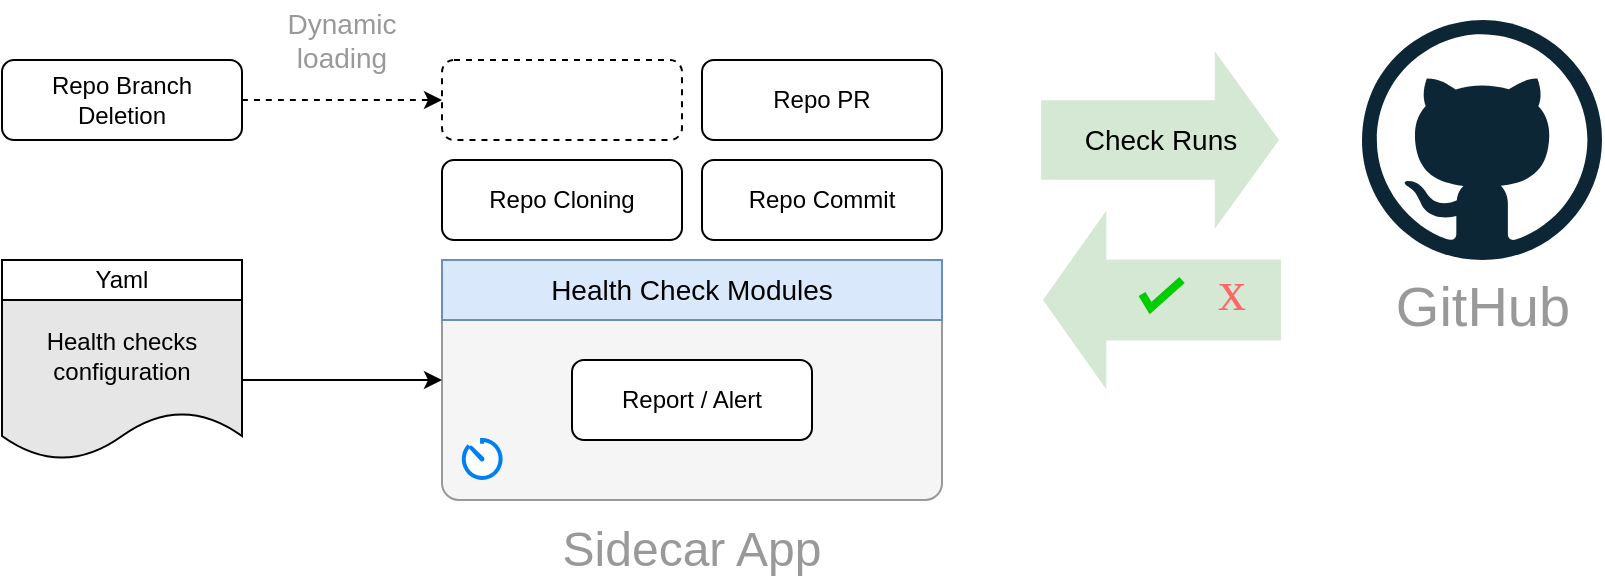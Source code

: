 <mxfile>
    <diagram id="qpWHc8t4BAuSYqwHl0R3" name="Page-1">
        <mxGraphModel dx="506" dy="441" grid="1" gridSize="10" guides="1" tooltips="1" connect="1" arrows="1" fold="1" page="1" pageScale="1" pageWidth="850" pageHeight="1100" math="0" shadow="0">
            <root>
                <mxCell id="0"/>
                <mxCell id="1" parent="0"/>
                <mxCell id="44" value="" style="shape=flexArrow;endArrow=classic;html=1;curved=1;endWidth=46;endSize=9.565;width=38.4;fillColor=#d5e8d4;strokeColor=none;labelBackgroundColor=none;strokeWidth=3;" edge="1" parent="1">
                    <mxGeometry width="50" height="50" relative="1" as="geometry">
                        <mxPoint x="681" y="300" as="sourcePoint"/>
                        <mxPoint x="559" y="300" as="targetPoint"/>
                        <mxPoint as="offset"/>
                        <Array as="points">
                            <mxPoint x="629" y="300"/>
                        </Array>
                    </mxGeometry>
                </mxCell>
                <mxCell id="6" value="" style="rounded=1;whiteSpace=wrap;html=1;fontSize=28;arcSize=7;strokeColor=#999999;fillColor=#f5f5f5;fontColor=#333333;" parent="1" vertex="1">
                    <mxGeometry x="260" y="280" width="250" height="120" as="geometry"/>
                </mxCell>
                <mxCell id="2" value="Repo Cloning" style="rounded=1;whiteSpace=wrap;html=1;" parent="1" vertex="1">
                    <mxGeometry x="260" y="230" width="120" height="40" as="geometry"/>
                </mxCell>
                <mxCell id="4" value="Repo Commit" style="rounded=1;whiteSpace=wrap;html=1;" parent="1" vertex="1">
                    <mxGeometry x="390" y="230" width="120" height="40" as="geometry"/>
                </mxCell>
                <mxCell id="8" value="GitHub" style="dashed=0;outlineConnect=0;html=1;align=center;labelPosition=center;verticalLabelPosition=bottom;verticalAlign=top;shape=mxgraph.weblogos.github;fontSize=28;fontColor=#999999;" parent="1" vertex="1">
                    <mxGeometry x="720" y="160" width="120" height="120" as="geometry"/>
                </mxCell>
                <mxCell id="14" value="Health Check Modules" style="text;html=1;strokeColor=#6c8ebf;fillColor=#dae8fc;align=center;verticalAlign=middle;whiteSpace=wrap;rounded=0;fontSize=14;rotation=0;" parent="1" vertex="1">
                    <mxGeometry x="260" y="280" width="250" height="30" as="geometry"/>
                </mxCell>
                <mxCell id="15" value="Sidecar App" style="text;html=1;strokeColor=none;fillColor=none;align=center;verticalAlign=middle;whiteSpace=wrap;rounded=0;fontSize=24;fontColor=#999999;" parent="1" vertex="1">
                    <mxGeometry x="260" y="410" width="250" height="30" as="geometry"/>
                </mxCell>
                <mxCell id="22" value="" style="html=1;verticalLabelPosition=bottom;align=center;labelBackgroundColor=#ffffff;verticalAlign=top;strokeWidth=2;strokeColor=#0080F0;shadow=0;dashed=0;shape=mxgraph.ios7.icons.gauge;" parent="1" vertex="1">
                    <mxGeometry x="270" y="370" width="20" height="20" as="geometry"/>
                </mxCell>
                <mxCell id="24" value="Report / Alert" style="rounded=1;whiteSpace=wrap;html=1;" parent="1" vertex="1">
                    <mxGeometry x="325" y="330" width="120" height="40" as="geometry"/>
                </mxCell>
                <mxCell id="28" style="edgeStyle=orthogonalEdgeStyle;html=1;dashed=1;curved=1;" parent="1" source="26" target="36" edge="1">
                    <mxGeometry relative="1" as="geometry">
                        <mxPoint x="280" y="180" as="targetPoint"/>
                    </mxGeometry>
                </mxCell>
                <mxCell id="26" value="Repo Branch &lt;br&gt;Deletion" style="rounded=1;whiteSpace=wrap;html=1;" parent="1" vertex="1">
                    <mxGeometry x="40" y="180" width="120" height="40" as="geometry"/>
                </mxCell>
                <mxCell id="27" value="Dynamic &lt;br&gt;loading" style="text;html=1;strokeColor=none;fillColor=none;align=center;verticalAlign=middle;whiteSpace=wrap;rounded=0;labelBackgroundColor=none;fontSize=14;fontColor=#999999;" parent="1" vertex="1">
                    <mxGeometry x="160" y="150" width="100" height="40" as="geometry"/>
                </mxCell>
                <mxCell id="31" value="" style="group" parent="1" vertex="1" connectable="0">
                    <mxGeometry x="40" y="270" width="120" height="110" as="geometry"/>
                </mxCell>
                <mxCell id="29" value="Health checks configuration" style="shape=document;whiteSpace=wrap;html=1;boundedLbl=1;strokeColor=default;fillColor=#E6E6E6;" parent="31" vertex="1">
                    <mxGeometry y="30.0" width="120.0" height="80" as="geometry"/>
                </mxCell>
                <mxCell id="30" value="Yaml" style="text;html=1;strokeColor=default;fillColor=default;align=center;verticalAlign=middle;whiteSpace=wrap;rounded=0;labelBackgroundColor=none;labelBorderColor=none;" parent="31" vertex="1">
                    <mxGeometry y="10" width="120" height="20" as="geometry"/>
                </mxCell>
                <mxCell id="32" style="edgeStyle=none;html=1;entryX=0;entryY=0.5;entryDx=0;entryDy=0;" parent="1" source="29" target="6" edge="1">
                    <mxGeometry relative="1" as="geometry"/>
                </mxCell>
                <mxCell id="3" value="Repo PR" style="rounded=1;whiteSpace=wrap;html=1;" parent="1" vertex="1">
                    <mxGeometry x="390" y="180" width="120" height="40" as="geometry"/>
                </mxCell>
                <mxCell id="36" value="" style="rounded=1;whiteSpace=wrap;html=1;dashed=1;" parent="1" vertex="1">
                    <mxGeometry x="260" y="180" width="120" height="40" as="geometry"/>
                </mxCell>
                <mxCell id="42" value="" style="html=1;verticalLabelPosition=bottom;labelBackgroundColor=#ffffff;verticalAlign=middle;shadow=0;dashed=0;strokeWidth=4;shape=mxgraph.ios7.misc.check;strokeColor=#00CC00;fontStyle=0" vertex="1" parent="1">
                    <mxGeometry x="610" y="290" width="20" height="14" as="geometry"/>
                </mxCell>
                <mxCell id="43" value="x" style="text;html=1;strokeColor=none;fillColor=none;align=center;verticalAlign=middle;whiteSpace=wrap;rounded=0;strokeWidth=4;fontSize=28;fontColor=#FF6666;fontStyle=0;fontFamily=Tahoma;" vertex="1" parent="1">
                    <mxGeometry x="640" y="280" width="30" height="30" as="geometry"/>
                </mxCell>
                <mxCell id="46" value="&lt;span style=&quot;color: rgb(0, 0, 0); font-family: Helvetica; font-size: 14px; font-style: normal; font-variant-ligatures: normal; font-variant-caps: normal; font-weight: 400; letter-spacing: normal; orphans: 2; text-align: center; text-indent: 0px; text-transform: none; widows: 2; word-spacing: 0px; -webkit-text-stroke-width: 0px; text-decoration-thickness: initial; text-decoration-style: initial; text-decoration-color: initial; float: none; display: inline !important;&quot;&gt;Check Runs&lt;/span&gt;" style="shape=flexArrow;endArrow=classic;html=1;curved=1;endWidth=46;endSize=9.701;width=37.867;fillColor=#d5e8d4;strokeColor=none;labelBackgroundColor=none;strokeWidth=3;" edge="1" parent="1">
                    <mxGeometry width="50" height="50" relative="1" as="geometry">
                        <mxPoint x="558" y="220" as="sourcePoint"/>
                        <mxPoint x="680" y="220" as="targetPoint"/>
                        <mxPoint as="offset"/>
                        <Array as="points">
                            <mxPoint x="618" y="220"/>
                        </Array>
                    </mxGeometry>
                </mxCell>
            </root>
        </mxGraphModel>
    </diagram>
</mxfile>